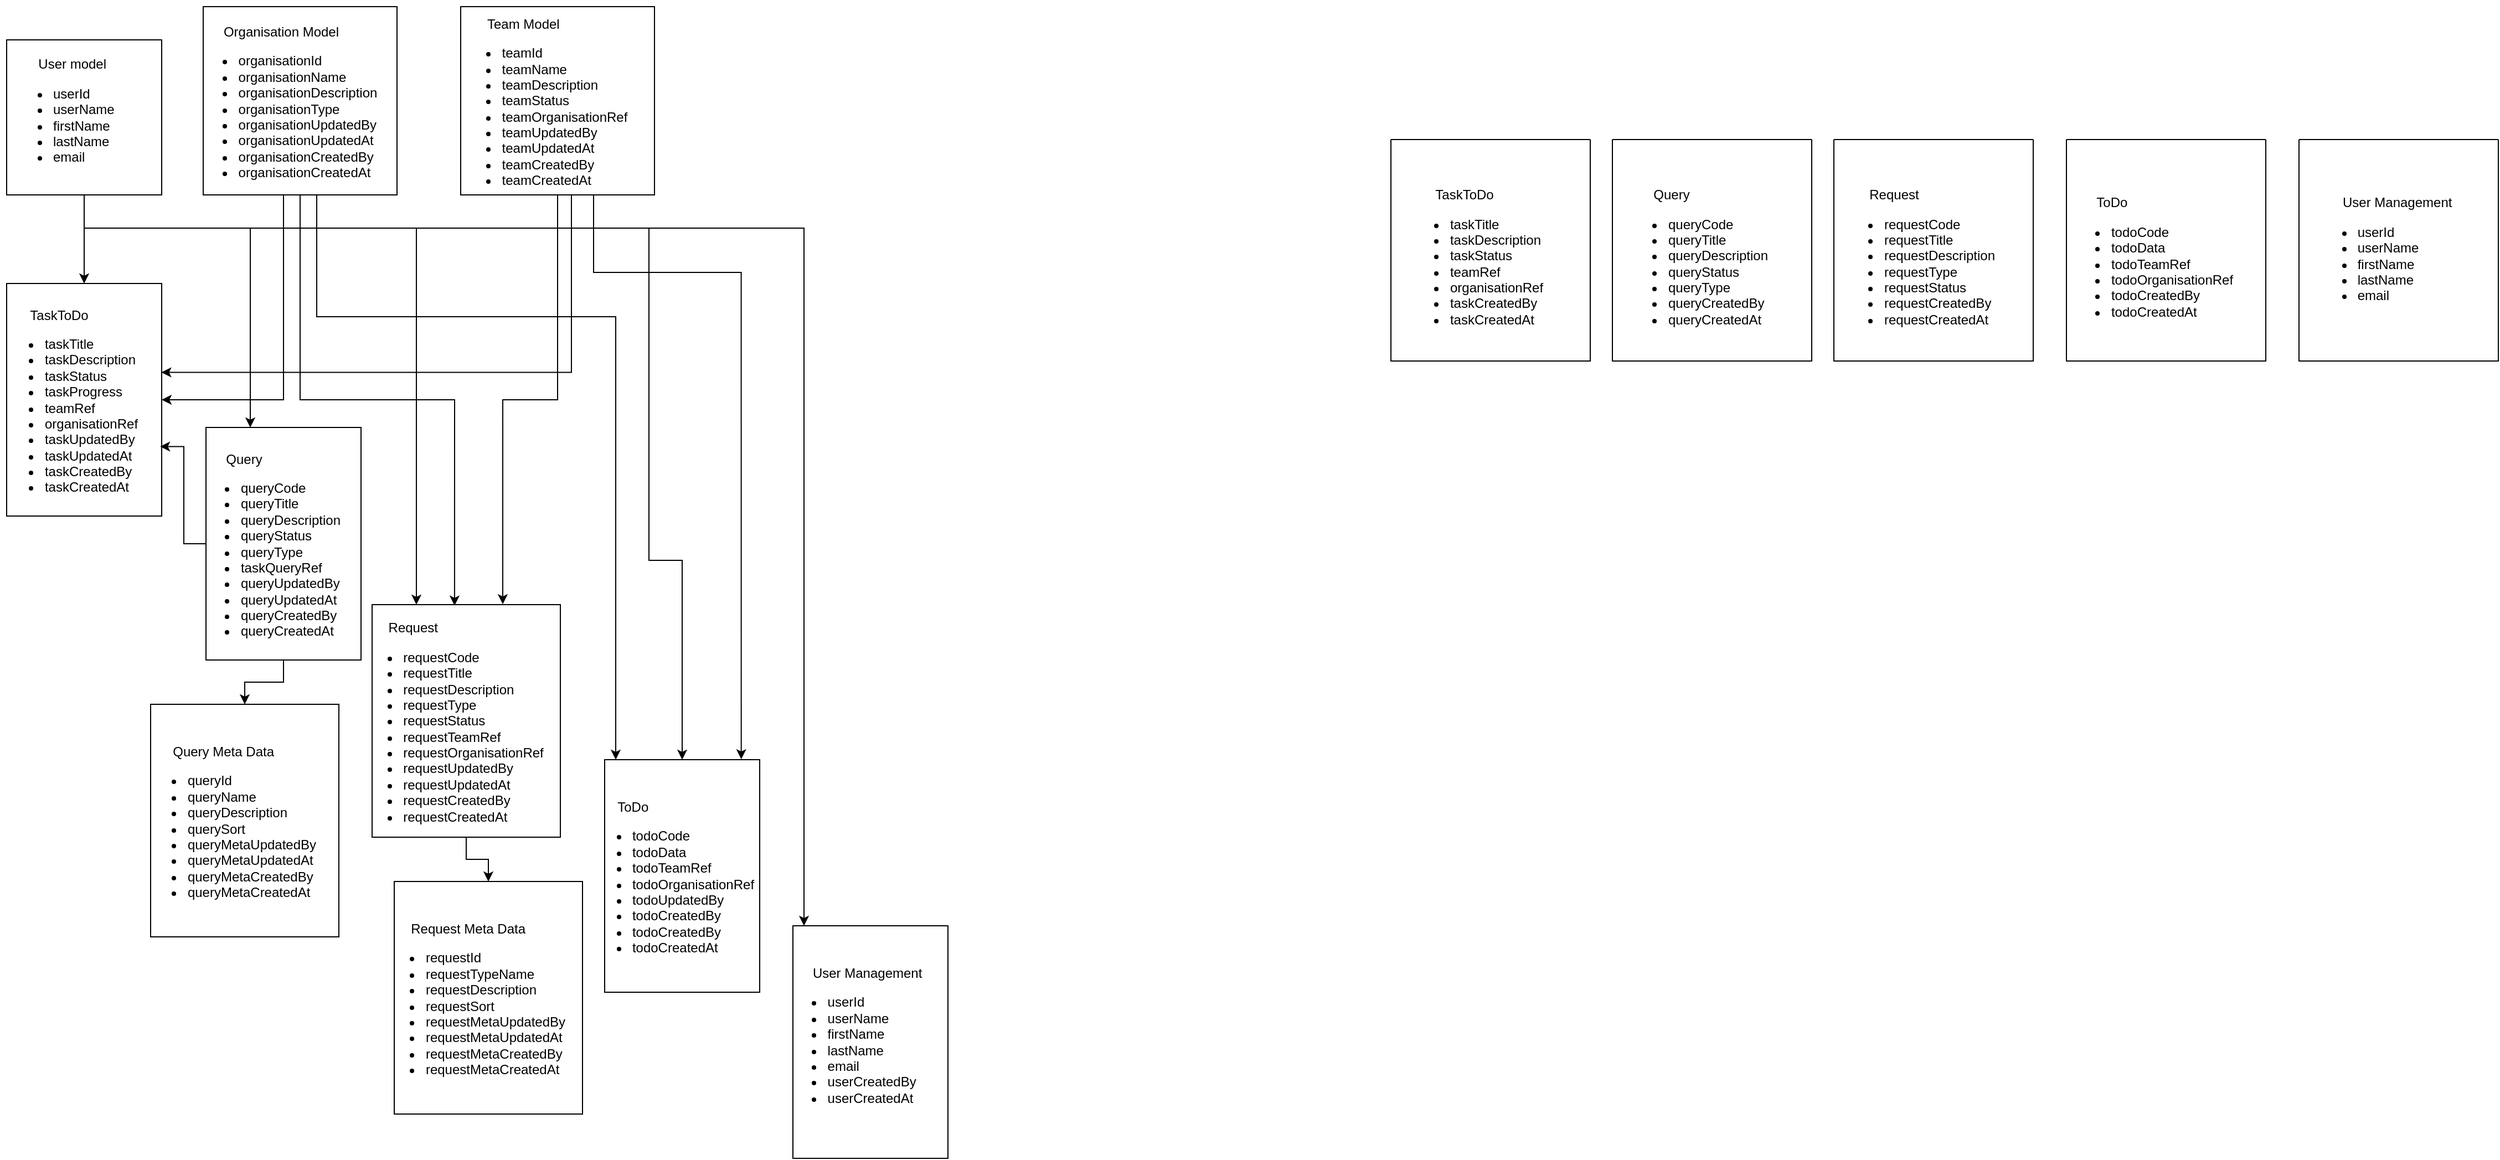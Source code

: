 <mxfile version="24.0.0" type="github">
  <diagram name="Page-1" id="Xy4lt4DB5cCuHjgBxs2x">
    <mxGraphModel dx="1122" dy="1818" grid="1" gridSize="10" guides="1" tooltips="1" connect="1" arrows="1" fold="1" page="1" pageScale="1" pageWidth="827" pageHeight="1169" math="0" shadow="0">
      <root>
        <mxCell id="0" />
        <mxCell id="1" parent="0" />
        <mxCell id="EOjThl3WFCyrKo_wU2wN-18" style="edgeStyle=orthogonalEdgeStyle;rounded=0;orthogonalLoop=1;jettySize=auto;html=1;" edge="1" parent="1" source="EOjThl3WFCyrKo_wU2wN-1">
          <mxGeometry relative="1" as="geometry">
            <mxPoint x="100" y="230" as="targetPoint" />
          </mxGeometry>
        </mxCell>
        <mxCell id="EOjThl3WFCyrKo_wU2wN-19" style="edgeStyle=orthogonalEdgeStyle;rounded=0;orthogonalLoop=1;jettySize=auto;html=1;" edge="1" parent="1" source="EOjThl3WFCyrKo_wU2wN-1" target="EOjThl3WFCyrKo_wU2wN-47">
          <mxGeometry relative="1" as="geometry">
            <mxPoint x="250" y="230" as="targetPoint" />
            <Array as="points">
              <mxPoint x="100" y="180" />
              <mxPoint x="250" y="180" />
            </Array>
          </mxGeometry>
        </mxCell>
        <mxCell id="EOjThl3WFCyrKo_wU2wN-21" style="edgeStyle=orthogonalEdgeStyle;rounded=0;orthogonalLoop=1;jettySize=auto;html=1;" edge="1" parent="1" source="EOjThl3WFCyrKo_wU2wN-1" target="EOjThl3WFCyrKo_wU2wN-48">
          <mxGeometry relative="1" as="geometry">
            <mxPoint x="400" y="230" as="targetPoint" />
            <Array as="points">
              <mxPoint x="100" y="180" />
              <mxPoint x="400" y="180" />
            </Array>
          </mxGeometry>
        </mxCell>
        <mxCell id="EOjThl3WFCyrKo_wU2wN-23" style="edgeStyle=orthogonalEdgeStyle;rounded=0;orthogonalLoop=1;jettySize=auto;html=1;entryX=0.5;entryY=0;entryDx=0;entryDy=0;" edge="1" parent="1" source="EOjThl3WFCyrKo_wU2wN-1" target="EOjThl3WFCyrKo_wU2wN-49">
          <mxGeometry relative="1" as="geometry">
            <mxPoint x="550" y="230" as="targetPoint" />
            <Array as="points">
              <mxPoint x="100" y="180" />
              <mxPoint x="610" y="180" />
              <mxPoint x="610" y="480" />
            </Array>
          </mxGeometry>
        </mxCell>
        <mxCell id="EOjThl3WFCyrKo_wU2wN-24" style="edgeStyle=orthogonalEdgeStyle;rounded=0;orthogonalLoop=1;jettySize=auto;html=1;" edge="1" parent="1" source="EOjThl3WFCyrKo_wU2wN-1" target="EOjThl3WFCyrKo_wU2wN-50">
          <mxGeometry relative="1" as="geometry">
            <mxPoint x="700" y="230" as="targetPoint" />
            <Array as="points">
              <mxPoint x="100" y="180" />
              <mxPoint x="750" y="180" />
            </Array>
          </mxGeometry>
        </mxCell>
        <mxCell id="EOjThl3WFCyrKo_wU2wN-1" value="&lt;div&gt;&lt;span style=&quot;white-space: pre;&quot;&gt;&#x9;&lt;/span&gt;User model&lt;/div&gt;&lt;ul&gt;&lt;li&gt;userId&lt;br&gt;&lt;/li&gt;&lt;li&gt;userName&lt;br&gt;&lt;/li&gt;&lt;li&gt;firstName&lt;br&gt;&lt;/li&gt;&lt;li&gt;lastName&lt;br&gt;&lt;/li&gt;&lt;li&gt;email&lt;br&gt;&lt;/li&gt;&lt;/ul&gt;" style="whiteSpace=wrap;html=1;aspect=fixed;align=left;" vertex="1" parent="1">
          <mxGeometry x="30" y="10" width="140" height="140" as="geometry" />
        </mxCell>
        <mxCell id="EOjThl3WFCyrKo_wU2wN-46" value="&lt;div&gt;&lt;br&gt;&lt;/div&gt;&lt;div&gt;&lt;div style=&quot;text-align: left;&quot;&gt;&lt;span style=&quot;white-space: pre;&quot;&gt;&#x9;TaskToDo&lt;/span&gt;&lt;/div&gt;&lt;ul style=&quot;text-align: left;&quot;&gt;&lt;li&gt;taskTitle&lt;/li&gt;&lt;li&gt;taskDescription&lt;/li&gt;&lt;li&gt;taskStatus&lt;/li&gt;&lt;li&gt;taskProgress&lt;/li&gt;&lt;li&gt;teamRef&lt;br&gt;&lt;/li&gt;&lt;li&gt;organisationRef&lt;/li&gt;&lt;li&gt;taskUpdatedBy&lt;/li&gt;&lt;li&gt;taskUpdatedAt&lt;/li&gt;&lt;li&gt;taskCreatedBy&lt;/li&gt;&lt;li&gt;taskCreatedAt&lt;/li&gt;&lt;/ul&gt;&lt;/div&gt;" style="rounded=0;whiteSpace=wrap;html=1;spacingLeft=-27;" vertex="1" parent="1">
          <mxGeometry x="30" y="230" width="140" height="210" as="geometry" />
        </mxCell>
        <mxCell id="EOjThl3WFCyrKo_wU2wN-28" value="" style="group" vertex="1" connectable="0" parent="1">
          <mxGeometry x="1280" y="100" width="180" height="200" as="geometry" />
        </mxCell>
        <mxCell id="EOjThl3WFCyrKo_wU2wN-26" value="" style="swimlane;startSize=0;" vertex="1" parent="EOjThl3WFCyrKo_wU2wN-28">
          <mxGeometry width="180" height="200" as="geometry" />
        </mxCell>
        <mxCell id="EOjThl3WFCyrKo_wU2wN-27" value="&lt;br&gt;&lt;div&gt;&lt;div style=&quot;text-align: left; white-space: normal;&quot;&gt;&lt;span style=&quot;white-space: pre;&quot;&gt;&#x9;TaskToDo&lt;/span&gt;&lt;/div&gt;&lt;ul style=&quot;text-align: left; white-space: normal;&quot;&gt;&lt;li&gt;taskTitle&lt;/li&gt;&lt;li&gt;taskDescription&lt;/li&gt;&lt;li&gt;taskStatus&lt;/li&gt;&lt;li&gt;teamRef&lt;br&gt;&lt;/li&gt;&lt;li&gt;organisationRef&lt;/li&gt;&lt;li&gt;taskCreatedBy&lt;/li&gt;&lt;li&gt;taskCreatedAt&lt;/li&gt;&lt;/ul&gt;&lt;/div&gt;" style="text;html=1;align=center;verticalAlign=middle;resizable=0;points=[];autosize=1;strokeColor=none;fillColor=none;" vertex="1" parent="EOjThl3WFCyrKo_wU2wN-28">
          <mxGeometry y="25" width="150" height="160" as="geometry" />
        </mxCell>
        <mxCell id="EOjThl3WFCyrKo_wU2wN-31" value="" style="swimlane;startSize=0;" vertex="1" parent="1">
          <mxGeometry x="1480" y="100" width="180" height="200" as="geometry" />
        </mxCell>
        <mxCell id="EOjThl3WFCyrKo_wU2wN-33" value="" style="group" vertex="1" connectable="0" parent="1">
          <mxGeometry x="1680" y="100" width="180" height="200" as="geometry" />
        </mxCell>
        <mxCell id="EOjThl3WFCyrKo_wU2wN-34" value="" style="swimlane;startSize=0;" vertex="1" parent="EOjThl3WFCyrKo_wU2wN-33">
          <mxGeometry width="180" height="200" as="geometry" />
        </mxCell>
        <mxCell id="EOjThl3WFCyrKo_wU2wN-35" value="&lt;br&gt;&lt;div&gt;&lt;div style=&quot;text-align: left; white-space: normal;&quot;&gt;&lt;span style=&quot;white-space: pre;&quot;&gt;&#x9;Request&lt;/span&gt;&lt;/div&gt;&lt;ul style=&quot;text-align: left; white-space: normal;&quot;&gt;&lt;li&gt;requestCode&lt;br&gt;&lt;/li&gt;&lt;li&gt;requestTitle&lt;br&gt;&lt;/li&gt;&lt;li&gt;requestDescription&lt;/li&gt;&lt;li&gt;requestType&lt;/li&gt;&lt;li&gt;requestStatus&lt;/li&gt;&lt;li&gt;requestCreatedBy&lt;/li&gt;&lt;li&gt;requestCreatedAt&lt;/li&gt;&lt;/ul&gt;&lt;/div&gt;" style="text;html=1;align=center;verticalAlign=middle;resizable=0;points=[];autosize=1;strokeColor=none;fillColor=none;" vertex="1" parent="EOjThl3WFCyrKo_wU2wN-33">
          <mxGeometry x="-5" y="25" width="160" height="160" as="geometry" />
        </mxCell>
        <mxCell id="EOjThl3WFCyrKo_wU2wN-36" value="" style="group" vertex="1" connectable="0" parent="1">
          <mxGeometry x="1890" y="100" width="180" height="200" as="geometry" />
        </mxCell>
        <mxCell id="EOjThl3WFCyrKo_wU2wN-37" value="" style="swimlane;startSize=0;" vertex="1" parent="EOjThl3WFCyrKo_wU2wN-36">
          <mxGeometry width="180" height="200" as="geometry" />
        </mxCell>
        <mxCell id="EOjThl3WFCyrKo_wU2wN-38" value="&lt;br&gt;&lt;div&gt;&lt;div style=&quot;text-align: left; white-space: normal;&quot;&gt;&lt;span style=&quot;white-space: pre;&quot;&gt;&#x9;ToDo&lt;/span&gt;&lt;/div&gt;&lt;ul style=&quot;text-align: left; white-space: normal;&quot;&gt;&lt;li&gt;todoCode&lt;br&gt;&lt;/li&gt;&lt;li&gt;todoData&lt;/li&gt;&lt;li&gt;todoTeamRef&lt;/li&gt;&lt;li&gt;todoOrganisationRef&lt;/li&gt;&lt;li&gt;todoCreatedBy&lt;/li&gt;&lt;li&gt;todoCreatedAt&lt;/li&gt;&lt;/ul&gt;&lt;/div&gt;" style="text;html=1;align=center;verticalAlign=middle;resizable=0;points=[];autosize=1;strokeColor=none;fillColor=none;" vertex="1" parent="EOjThl3WFCyrKo_wU2wN-36">
          <mxGeometry x="-10" y="30" width="170" height="150" as="geometry" />
        </mxCell>
        <mxCell id="EOjThl3WFCyrKo_wU2wN-39" value="" style="group" vertex="1" connectable="0" parent="1">
          <mxGeometry x="2100" y="100" width="180" height="200" as="geometry" />
        </mxCell>
        <mxCell id="EOjThl3WFCyrKo_wU2wN-40" value="" style="swimlane;startSize=0;" vertex="1" parent="EOjThl3WFCyrKo_wU2wN-39">
          <mxGeometry width="180" height="200" as="geometry" />
        </mxCell>
        <mxCell id="EOjThl3WFCyrKo_wU2wN-41" value="&lt;div style=&quot;text-align: left; white-space: normal;&quot;&gt;&lt;span style=&quot;white-space: pre;&quot;&gt;&#x9;User Management&lt;/span&gt;&lt;br&gt;&lt;/div&gt;&lt;ul style=&quot;text-align: left; white-space: normal;&quot;&gt;&lt;li&gt;userId&lt;br&gt;&lt;/li&gt;&lt;li&gt;userName&lt;br&gt;&lt;/li&gt;&lt;li&gt;firstName&lt;br&gt;&lt;/li&gt;&lt;li&gt;lastName&lt;br&gt;&lt;/li&gt;&lt;li&gt;email&lt;/li&gt;&lt;/ul&gt;" style="text;html=1;align=center;verticalAlign=middle;resizable=0;points=[];autosize=1;strokeColor=none;fillColor=none;" vertex="1" parent="EOjThl3WFCyrKo_wU2wN-39">
          <mxGeometry y="45" width="150" height="120" as="geometry" />
        </mxCell>
        <mxCell id="EOjThl3WFCyrKo_wU2wN-32" value="&lt;br&gt;&lt;div&gt;&lt;div style=&quot;text-align: left; white-space: normal;&quot;&gt;&lt;span style=&quot;white-space: pre;&quot;&gt;&#x9;Query&lt;/span&gt;&lt;/div&gt;&lt;ul style=&quot;text-align: left; white-space: normal;&quot;&gt;&lt;li&gt;queryCode&lt;/li&gt;&lt;li&gt;queryTitle&lt;/li&gt;&lt;li&gt;queryDescription&lt;/li&gt;&lt;li&gt;queryStatus&lt;/li&gt;&lt;li&gt;queryType&lt;/li&gt;&lt;li&gt;queryCreatedBy&lt;/li&gt;&lt;li&gt;queryCreatedAt&lt;/li&gt;&lt;/ul&gt;&lt;/div&gt;" style="text;html=1;align=center;verticalAlign=middle;resizable=0;points=[];autosize=1;strokeColor=none;fillColor=none;" vertex="1" parent="1">
          <mxGeometry x="1480" y="125" width="150" height="160" as="geometry" />
        </mxCell>
        <mxCell id="EOjThl3WFCyrKo_wU2wN-54" style="edgeStyle=orthogonalEdgeStyle;rounded=0;orthogonalLoop=1;jettySize=auto;html=1;entryX=0.5;entryY=0;entryDx=0;entryDy=0;" edge="1" parent="1" source="EOjThl3WFCyrKo_wU2wN-47" target="EOjThl3WFCyrKo_wU2wN-53">
          <mxGeometry relative="1" as="geometry" />
        </mxCell>
        <mxCell id="EOjThl3WFCyrKo_wU2wN-47" value="&lt;br&gt;&lt;div&gt;&lt;div style=&quot;text-align: left;&quot;&gt;&lt;span style=&quot;white-space: pre;&quot;&gt;&#x9;Query&lt;/span&gt;&lt;/div&gt;&lt;ul style=&quot;text-align: left;&quot;&gt;&lt;li&gt;queryCode&lt;/li&gt;&lt;li&gt;queryTitle&lt;/li&gt;&lt;li&gt;queryDescription&lt;/li&gt;&lt;li&gt;queryStatus&lt;/li&gt;&lt;li&gt;queryType&lt;/li&gt;&lt;li&gt;taskQueryRef&lt;/li&gt;&lt;li&gt;queryUpdatedBy&lt;/li&gt;&lt;li&gt;queryUpdatedAt&lt;/li&gt;&lt;li&gt;queryCreatedBy&lt;/li&gt;&lt;li&gt;queryCreatedAt&lt;/li&gt;&lt;/ul&gt;&lt;/div&gt;" style="rounded=0;whiteSpace=wrap;html=1;spacingLeft=-27;" vertex="1" parent="1">
          <mxGeometry x="210" y="360" width="140" height="210" as="geometry" />
        </mxCell>
        <mxCell id="EOjThl3WFCyrKo_wU2wN-52" style="edgeStyle=orthogonalEdgeStyle;rounded=0;orthogonalLoop=1;jettySize=auto;html=1;" edge="1" parent="1" source="EOjThl3WFCyrKo_wU2wN-48" target="EOjThl3WFCyrKo_wU2wN-51">
          <mxGeometry relative="1" as="geometry" />
        </mxCell>
        <mxCell id="EOjThl3WFCyrKo_wU2wN-48" value="&lt;br&gt;&lt;div&gt;&lt;div style=&quot;text-align: left;&quot;&gt;&lt;span style=&quot;white-space: pre;&quot;&gt;&#x9;Request&lt;/span&gt;&lt;/div&gt;&lt;ul style=&quot;text-align: left;&quot;&gt;&lt;li&gt;requestCode&lt;br&gt;&lt;/li&gt;&lt;li&gt;requestTitle&lt;br&gt;&lt;/li&gt;&lt;li&gt;requestDescription&lt;/li&gt;&lt;li&gt;requestType&lt;/li&gt;&lt;li&gt;requestStatus&lt;/li&gt;&lt;li&gt;requestTeamRef&lt;/li&gt;&lt;li&gt;requestOrganisationRef&lt;/li&gt;&lt;li&gt;requestUpdatedBy&lt;/li&gt;&lt;li&gt;requestUpdatedAt&lt;/li&gt;&lt;li&gt;requestCreatedBy&lt;/li&gt;&lt;li&gt;requestCreatedAt&lt;/li&gt;&lt;/ul&gt;&lt;/div&gt;" style="rounded=0;whiteSpace=wrap;html=1;spacingLeft=-27;" vertex="1" parent="1">
          <mxGeometry x="360" y="520" width="170" height="210" as="geometry" />
        </mxCell>
        <mxCell id="EOjThl3WFCyrKo_wU2wN-49" value="&lt;br&gt;&lt;div&gt;&lt;div style=&quot;text-align: left;&quot;&gt;&lt;span style=&quot;white-space: pre;&quot;&gt;&#x9;ToDo&lt;/span&gt;&lt;/div&gt;&lt;ul style=&quot;text-align: left;&quot;&gt;&lt;li&gt;todoCode&lt;br&gt;&lt;/li&gt;&lt;li&gt;todoData&lt;/li&gt;&lt;li&gt;todoTeamRef&lt;/li&gt;&lt;li&gt;todoOrganisationRef&lt;/li&gt;&lt;li&gt;todoUpdatedBy&lt;/li&gt;&lt;li&gt;todoCreatedBy&lt;/li&gt;&lt;li&gt;todoCreatedBy&lt;/li&gt;&lt;li&gt;todoCreatedAt&lt;/li&gt;&lt;/ul&gt;&lt;/div&gt;" style="rounded=0;whiteSpace=wrap;html=1;spacingLeft=-20;" vertex="1" parent="1">
          <mxGeometry x="570" y="660" width="140" height="210" as="geometry" />
        </mxCell>
        <mxCell id="EOjThl3WFCyrKo_wU2wN-50" value="&lt;div style=&quot;text-align: left;&quot;&gt;&lt;span style=&quot;white-space: pre;&quot;&gt;&#x9;User Management&lt;/span&gt;&lt;br&gt;&lt;/div&gt;&lt;ul style=&quot;text-align: left;&quot;&gt;&lt;li&gt;userId&lt;br&gt;&lt;/li&gt;&lt;li&gt;userName&lt;br&gt;&lt;/li&gt;&lt;li&gt;firstName&lt;br&gt;&lt;/li&gt;&lt;li&gt;lastName&lt;br&gt;&lt;/li&gt;&lt;li&gt;email&lt;/li&gt;&lt;li&gt;userCreatedBy&lt;/li&gt;&lt;li&gt;userCreatedAt&lt;/li&gt;&lt;/ul&gt;" style="rounded=0;whiteSpace=wrap;html=1;spacingLeft=-32;" vertex="1" parent="1">
          <mxGeometry x="740" y="810" width="140" height="210" as="geometry" />
        </mxCell>
        <mxCell id="EOjThl3WFCyrKo_wU2wN-51" value="&lt;br&gt;&lt;div&gt;&lt;div style=&quot;text-align: left;&quot;&gt;&lt;span style=&quot;white-space: pre;&quot;&gt;&#x9;Request Meta Data&lt;/span&gt;&lt;/div&gt;&lt;ul style=&quot;text-align: left;&quot;&gt;&lt;li&gt;requestId&lt;br&gt;&lt;/li&gt;&lt;li&gt;requestTypeName&lt;br&gt;&lt;/li&gt;&lt;li&gt;requestDescription&lt;/li&gt;&lt;li&gt;requestSort&lt;/li&gt;&lt;li&gt;requestMetaUpdatedBy&lt;/li&gt;&lt;li&gt;requestMetaUpdatedAt&lt;/li&gt;&lt;li&gt;requestMetaCreatedBy&lt;/li&gt;&lt;li&gt;requestMetaCreatedAt&lt;/li&gt;&lt;/ul&gt;&lt;/div&gt;" style="rounded=0;whiteSpace=wrap;html=1;spacingLeft=-27;" vertex="1" parent="1">
          <mxGeometry x="380" y="770" width="170" height="210" as="geometry" />
        </mxCell>
        <mxCell id="EOjThl3WFCyrKo_wU2wN-53" value="&lt;br&gt;&lt;div&gt;&lt;div style=&quot;text-align: left;&quot;&gt;&lt;span style=&quot;white-space: pre;&quot;&gt;&#x9;Query Meta Data&lt;/span&gt;&lt;/div&gt;&lt;ul style=&quot;text-align: left;&quot;&gt;&lt;li&gt;queryId&lt;br&gt;&lt;/li&gt;&lt;li&gt;queryName&lt;br&gt;&lt;/li&gt;&lt;li&gt;queryDescription&lt;/li&gt;&lt;li&gt;querySort&lt;/li&gt;&lt;li&gt;queryMetaUpdatedBy&lt;/li&gt;&lt;li&gt;queryMetaUpdatedAt&lt;/li&gt;&lt;li&gt;queryMetaCreatedBy&lt;/li&gt;&lt;li&gt;queryMetaCreatedAt&lt;/li&gt;&lt;/ul&gt;&lt;/div&gt;" style="rounded=0;whiteSpace=wrap;html=1;spacingLeft=-27;" vertex="1" parent="1">
          <mxGeometry x="160" y="610" width="170" height="210" as="geometry" />
        </mxCell>
        <mxCell id="EOjThl3WFCyrKo_wU2wN-58" style="edgeStyle=orthogonalEdgeStyle;rounded=0;orthogonalLoop=1;jettySize=auto;html=1;" edge="1" parent="1" source="EOjThl3WFCyrKo_wU2wN-55" target="EOjThl3WFCyrKo_wU2wN-46">
          <mxGeometry relative="1" as="geometry">
            <Array as="points">
              <mxPoint x="280" y="335" />
            </Array>
          </mxGeometry>
        </mxCell>
        <mxCell id="EOjThl3WFCyrKo_wU2wN-63" style="edgeStyle=orthogonalEdgeStyle;rounded=0;orthogonalLoop=1;jettySize=auto;html=1;" edge="1" parent="1" source="EOjThl3WFCyrKo_wU2wN-55" target="EOjThl3WFCyrKo_wU2wN-49">
          <mxGeometry relative="1" as="geometry">
            <Array as="points">
              <mxPoint x="310" y="260" />
              <mxPoint x="580" y="260" />
            </Array>
          </mxGeometry>
        </mxCell>
        <mxCell id="EOjThl3WFCyrKo_wU2wN-55" value="&lt;br&gt;&lt;div&gt;&lt;div style=&quot;text-align: left;&quot;&gt;&lt;span style=&quot;white-space: pre;&quot;&gt;&#x9;Organisation Model&lt;/span&gt;&lt;/div&gt;&lt;ul style=&quot;text-align: left;&quot;&gt;&lt;li&gt;organisationId&lt;/li&gt;&lt;li&gt;organisationName&lt;/li&gt;&lt;li&gt;organisationDescription&lt;/li&gt;&lt;li&gt;organisationType&lt;/li&gt;&lt;li&gt;organisationUpdatedBy&lt;/li&gt;&lt;li&gt;organisationUpdatedAt&lt;/li&gt;&lt;li&gt;organisationCreatedBy&lt;/li&gt;&lt;li&gt;organisationCreatedAt&lt;/li&gt;&lt;/ul&gt;&lt;/div&gt;" style="rounded=0;whiteSpace=wrap;html=1;spacingLeft=-27;" vertex="1" parent="1">
          <mxGeometry x="207.5" y="-20" width="175" height="170" as="geometry" />
        </mxCell>
        <mxCell id="EOjThl3WFCyrKo_wU2wN-57" value="&lt;br&gt;&lt;div&gt;&lt;div style=&quot;text-align: left;&quot;&gt;&lt;span style=&quot;white-space: pre;&quot;&gt;&#x9;Team Model&lt;/span&gt;&lt;/div&gt;&lt;ul style=&quot;text-align: left;&quot;&gt;&lt;li&gt;teamId&lt;/li&gt;&lt;li&gt;teamName&lt;/li&gt;&lt;li&gt;teamDescription&lt;/li&gt;&lt;li&gt;teamStatus&lt;/li&gt;&lt;li&gt;teamOrganisationRef&lt;/li&gt;&lt;li&gt;teamUpdatedBy&lt;/li&gt;&lt;li&gt;teamUpdatedAt&lt;/li&gt;&lt;li&gt;teamCreatedBy&lt;/li&gt;&lt;li&gt;teamCreatedAt&lt;/li&gt;&lt;/ul&gt;&lt;/div&gt;" style="rounded=0;whiteSpace=wrap;html=1;spacingLeft=-27;" vertex="1" parent="1">
          <mxGeometry x="440" y="-20" width="175" height="170" as="geometry" />
        </mxCell>
        <mxCell id="EOjThl3WFCyrKo_wU2wN-59" style="edgeStyle=orthogonalEdgeStyle;rounded=0;orthogonalLoop=1;jettySize=auto;html=1;entryX=0.998;entryY=0.382;entryDx=0;entryDy=0;entryPerimeter=0;" edge="1" parent="1" source="EOjThl3WFCyrKo_wU2wN-57" target="EOjThl3WFCyrKo_wU2wN-46">
          <mxGeometry relative="1" as="geometry">
            <Array as="points">
              <mxPoint x="540" y="310" />
            </Array>
          </mxGeometry>
        </mxCell>
        <mxCell id="EOjThl3WFCyrKo_wU2wN-60" style="edgeStyle=orthogonalEdgeStyle;rounded=0;orthogonalLoop=1;jettySize=auto;html=1;entryX=0.99;entryY=0.701;entryDx=0;entryDy=0;entryPerimeter=0;" edge="1" parent="1" source="EOjThl3WFCyrKo_wU2wN-47" target="EOjThl3WFCyrKo_wU2wN-46">
          <mxGeometry relative="1" as="geometry" />
        </mxCell>
        <mxCell id="EOjThl3WFCyrKo_wU2wN-61" style="edgeStyle=orthogonalEdgeStyle;rounded=0;orthogonalLoop=1;jettySize=auto;html=1;entryX=0.438;entryY=0.004;entryDx=0;entryDy=0;entryPerimeter=0;" edge="1" parent="1" source="EOjThl3WFCyrKo_wU2wN-55" target="EOjThl3WFCyrKo_wU2wN-48">
          <mxGeometry relative="1" as="geometry" />
        </mxCell>
        <mxCell id="EOjThl3WFCyrKo_wU2wN-62" style="edgeStyle=orthogonalEdgeStyle;rounded=0;orthogonalLoop=1;jettySize=auto;html=1;entryX=0.694;entryY=-0.002;entryDx=0;entryDy=0;entryPerimeter=0;" edge="1" parent="1" source="EOjThl3WFCyrKo_wU2wN-57" target="EOjThl3WFCyrKo_wU2wN-48">
          <mxGeometry relative="1" as="geometry" />
        </mxCell>
        <mxCell id="EOjThl3WFCyrKo_wU2wN-64" style="edgeStyle=orthogonalEdgeStyle;rounded=0;orthogonalLoop=1;jettySize=auto;html=1;entryX=0.881;entryY=-0.002;entryDx=0;entryDy=0;entryPerimeter=0;" edge="1" parent="1" source="EOjThl3WFCyrKo_wU2wN-57" target="EOjThl3WFCyrKo_wU2wN-49">
          <mxGeometry relative="1" as="geometry">
            <Array as="points">
              <mxPoint x="560" y="220" />
              <mxPoint x="693" y="220" />
            </Array>
          </mxGeometry>
        </mxCell>
      </root>
    </mxGraphModel>
  </diagram>
</mxfile>
